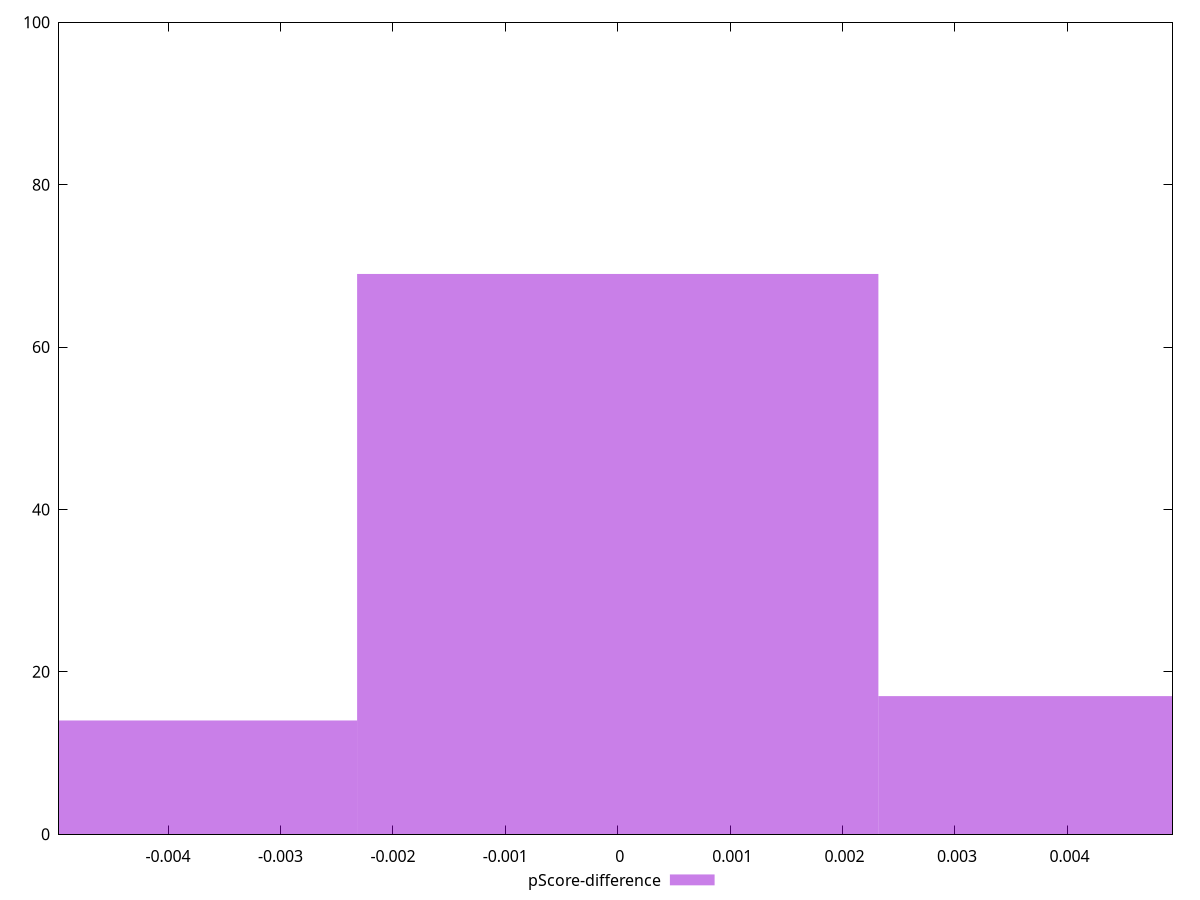 reset

$pScoreDifference <<EOF
0.0046371543647451335 17
0 69
-0.0046371543647451335 14
EOF

set key outside below
set boxwidth 0.0046371543647451335
set xrange [-0.0049703100437727965:0.004934776627624871]
set yrange [0:100]
set trange [0:100]
set style fill transparent solid 0.5 noborder
set terminal svg size 640, 490 enhanced background rgb 'white'
set output "reports/report_00028_2021-02-24T12-49-42.674Z/bootup-time/samples/agenda/pScore-difference/histogram.svg"

plot $pScoreDifference title "pScore-difference" with boxes

reset
